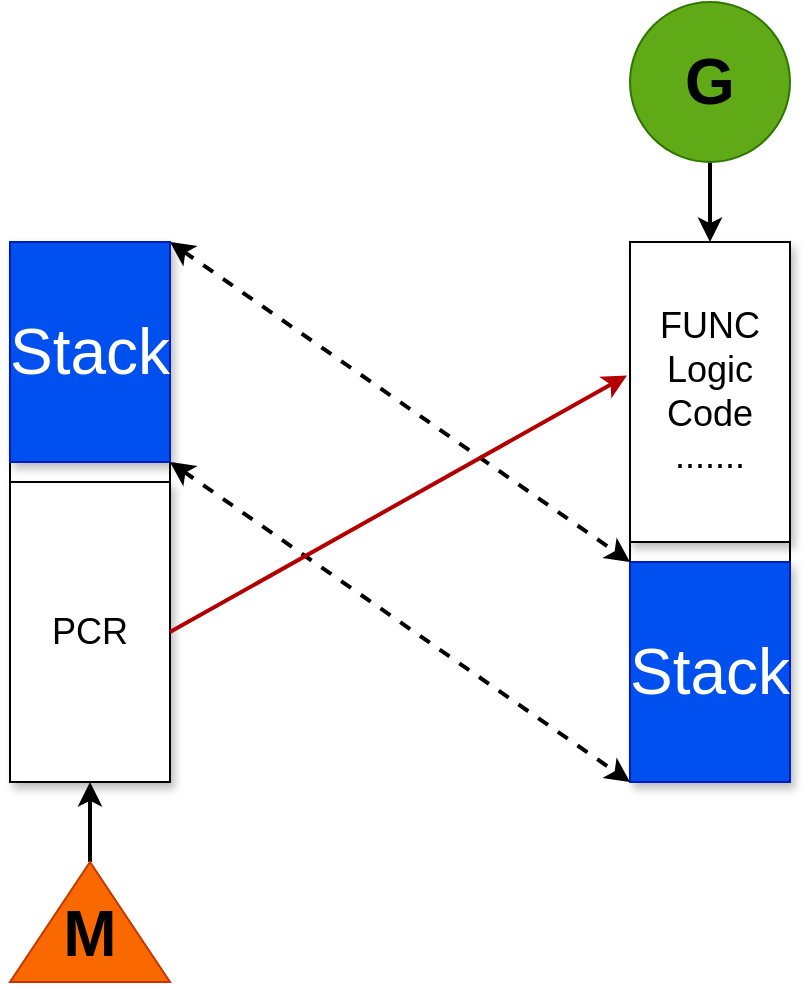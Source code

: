 <mxfile version="20.0.4" type="github">
  <diagram id="PaXkhl8Juz0_RCHhhdDI" name="第 1 页">
    <mxGraphModel dx="778" dy="643" grid="1" gridSize="10" guides="1" tooltips="1" connect="1" arrows="1" fold="1" page="1" pageScale="1" pageWidth="827" pageHeight="1169" math="0" shadow="0">
      <root>
        <mxCell id="0" />
        <mxCell id="1" parent="0" />
        <mxCell id="ndAlGtFeWstamqnetgF6-8" style="edgeStyle=orthogonalEdgeStyle;rounded=0;orthogonalLoop=1;jettySize=auto;html=1;entryX=0.5;entryY=1;entryDx=0;entryDy=0;fontSize=32;strokeWidth=2;" edge="1" parent="1" source="ndAlGtFeWstamqnetgF6-1" target="ndAlGtFeWstamqnetgF6-7">
          <mxGeometry relative="1" as="geometry" />
        </mxCell>
        <mxCell id="ndAlGtFeWstamqnetgF6-1" value="" style="triangle;whiteSpace=wrap;html=1;rotation=-180;direction=south;fillColor=#fa6800;fontColor=#000000;strokeColor=#C73500;" vertex="1" parent="1">
          <mxGeometry x="160" y="510" width="80" height="60" as="geometry" />
        </mxCell>
        <mxCell id="ndAlGtFeWstamqnetgF6-2" value="&lt;b&gt;&lt;font style=&quot;font-size: 32px;&quot;&gt;M&lt;/font&gt;&lt;/b&gt;" style="text;html=1;strokeColor=none;fillColor=none;align=center;verticalAlign=middle;whiteSpace=wrap;rounded=0;" vertex="1" parent="1">
          <mxGeometry x="170" y="531" width="60" height="30" as="geometry" />
        </mxCell>
        <mxCell id="ndAlGtFeWstamqnetgF6-10" style="edgeStyle=orthogonalEdgeStyle;rounded=0;orthogonalLoop=1;jettySize=auto;html=1;fontSize=32;strokeWidth=2;" edge="1" parent="1" source="ndAlGtFeWstamqnetgF6-4" target="ndAlGtFeWstamqnetgF6-9">
          <mxGeometry relative="1" as="geometry" />
        </mxCell>
        <mxCell id="ndAlGtFeWstamqnetgF6-4" value="" style="ellipse;whiteSpace=wrap;html=1;aspect=fixed;fontSize=18;fillColor=#60a917;fontColor=#ffffff;strokeColor=#2D7600;" vertex="1" parent="1">
          <mxGeometry x="470" y="80" width="80" height="80" as="geometry" />
        </mxCell>
        <mxCell id="ndAlGtFeWstamqnetgF6-5" value="&lt;b&gt;&lt;font style=&quot;font-size: 32px;&quot;&gt;G&lt;/font&gt;&lt;/b&gt;" style="text;html=1;strokeColor=none;fillColor=none;align=center;verticalAlign=middle;whiteSpace=wrap;rounded=0;fontSize=18;" vertex="1" parent="1">
          <mxGeometry x="480" y="105" width="60" height="30" as="geometry" />
        </mxCell>
        <mxCell id="ndAlGtFeWstamqnetgF6-7" value="" style="rounded=0;whiteSpace=wrap;html=1;fontSize=32;" vertex="1" parent="1">
          <mxGeometry x="160" y="200" width="80" height="270" as="geometry" />
        </mxCell>
        <mxCell id="ndAlGtFeWstamqnetgF6-9" value="" style="rounded=0;whiteSpace=wrap;html=1;fontSize=32;" vertex="1" parent="1">
          <mxGeometry x="470" y="200" width="80" height="270" as="geometry" />
        </mxCell>
        <mxCell id="ndAlGtFeWstamqnetgF6-11" value="Stack" style="rounded=0;whiteSpace=wrap;html=1;fontSize=32;fillColor=#0050ef;fontColor=#ffffff;strokeColor=#001DBC;shadow=1;" vertex="1" parent="1">
          <mxGeometry x="160" y="200" width="80" height="110" as="geometry" />
        </mxCell>
        <mxCell id="ndAlGtFeWstamqnetgF6-12" value="Stack" style="rounded=0;whiteSpace=wrap;html=1;fontSize=32;sketch=0;shadow=1;fillColor=#0050ef;fontColor=#ffffff;strokeColor=#001DBC;" vertex="1" parent="1">
          <mxGeometry x="470" y="360" width="80" height="110" as="geometry" />
        </mxCell>
        <mxCell id="ndAlGtFeWstamqnetgF6-13" value="" style="endArrow=classic;startArrow=classic;html=1;rounded=0;fontSize=18;strokeWidth=2;entryX=0;entryY=0;entryDx=0;entryDy=0;exitX=1;exitY=0;exitDx=0;exitDy=0;dashed=1;" edge="1" parent="1" source="ndAlGtFeWstamqnetgF6-11" target="ndAlGtFeWstamqnetgF6-12">
          <mxGeometry width="50" height="50" relative="1" as="geometry">
            <mxPoint x="240" y="250" as="sourcePoint" />
            <mxPoint x="290" y="200" as="targetPoint" />
          </mxGeometry>
        </mxCell>
        <mxCell id="ndAlGtFeWstamqnetgF6-14" value="" style="endArrow=classic;startArrow=classic;html=1;rounded=0;fontSize=18;strokeWidth=2;exitX=1;exitY=1;exitDx=0;exitDy=0;entryX=0;entryY=1;entryDx=0;entryDy=0;dashed=1;" edge="1" parent="1" source="ndAlGtFeWstamqnetgF6-11" target="ndAlGtFeWstamqnetgF6-12">
          <mxGeometry width="50" height="50" relative="1" as="geometry">
            <mxPoint x="280" y="360" as="sourcePoint" />
            <mxPoint x="330" y="310" as="targetPoint" />
          </mxGeometry>
        </mxCell>
        <mxCell id="ndAlGtFeWstamqnetgF6-15" value="PCR" style="rounded=0;whiteSpace=wrap;html=1;shadow=1;sketch=0;fontSize=18;" vertex="1" parent="1">
          <mxGeometry x="160" y="320" width="80" height="150" as="geometry" />
        </mxCell>
        <mxCell id="ndAlGtFeWstamqnetgF6-16" value="FUNC&lt;br&gt;Logic&lt;br&gt;Code&lt;br&gt;......." style="rounded=0;whiteSpace=wrap;html=1;shadow=1;sketch=0;fontSize=18;" vertex="1" parent="1">
          <mxGeometry x="470" y="200" width="80" height="150" as="geometry" />
        </mxCell>
        <mxCell id="ndAlGtFeWstamqnetgF6-18" value="" style="endArrow=classic;html=1;rounded=0;fontSize=18;strokeWidth=2;entryX=-0.019;entryY=0.445;entryDx=0;entryDy=0;entryPerimeter=0;exitX=1;exitY=0.5;exitDx=0;exitDy=0;fillColor=#e51400;strokeColor=#B20000;" edge="1" parent="1" source="ndAlGtFeWstamqnetgF6-15" target="ndAlGtFeWstamqnetgF6-16">
          <mxGeometry width="50" height="50" relative="1" as="geometry">
            <mxPoint x="240" y="420" as="sourcePoint" />
            <mxPoint x="290" y="370" as="targetPoint" />
          </mxGeometry>
        </mxCell>
      </root>
    </mxGraphModel>
  </diagram>
</mxfile>
